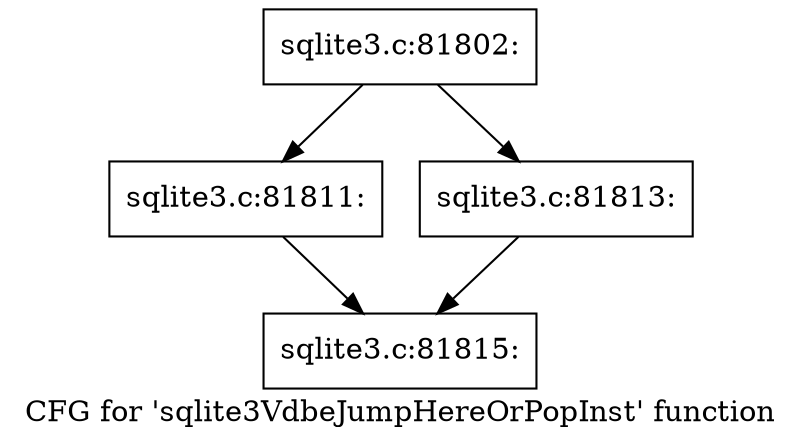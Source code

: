 digraph "CFG for 'sqlite3VdbeJumpHereOrPopInst' function" {
	label="CFG for 'sqlite3VdbeJumpHereOrPopInst' function";

	Node0x55c0f5ba5780 [shape=record,label="{sqlite3.c:81802:}"];
	Node0x55c0f5ba5780 -> Node0x55c0f9c4a910;
	Node0x55c0f5ba5780 -> Node0x55c0f9c4ab90;
	Node0x55c0f9c4a910 [shape=record,label="{sqlite3.c:81811:}"];
	Node0x55c0f9c4a910 -> Node0x55c0f9c4a2f0;
	Node0x55c0f9c4ab90 [shape=record,label="{sqlite3.c:81813:}"];
	Node0x55c0f9c4ab90 -> Node0x55c0f9c4a2f0;
	Node0x55c0f9c4a2f0 [shape=record,label="{sqlite3.c:81815:}"];
}
